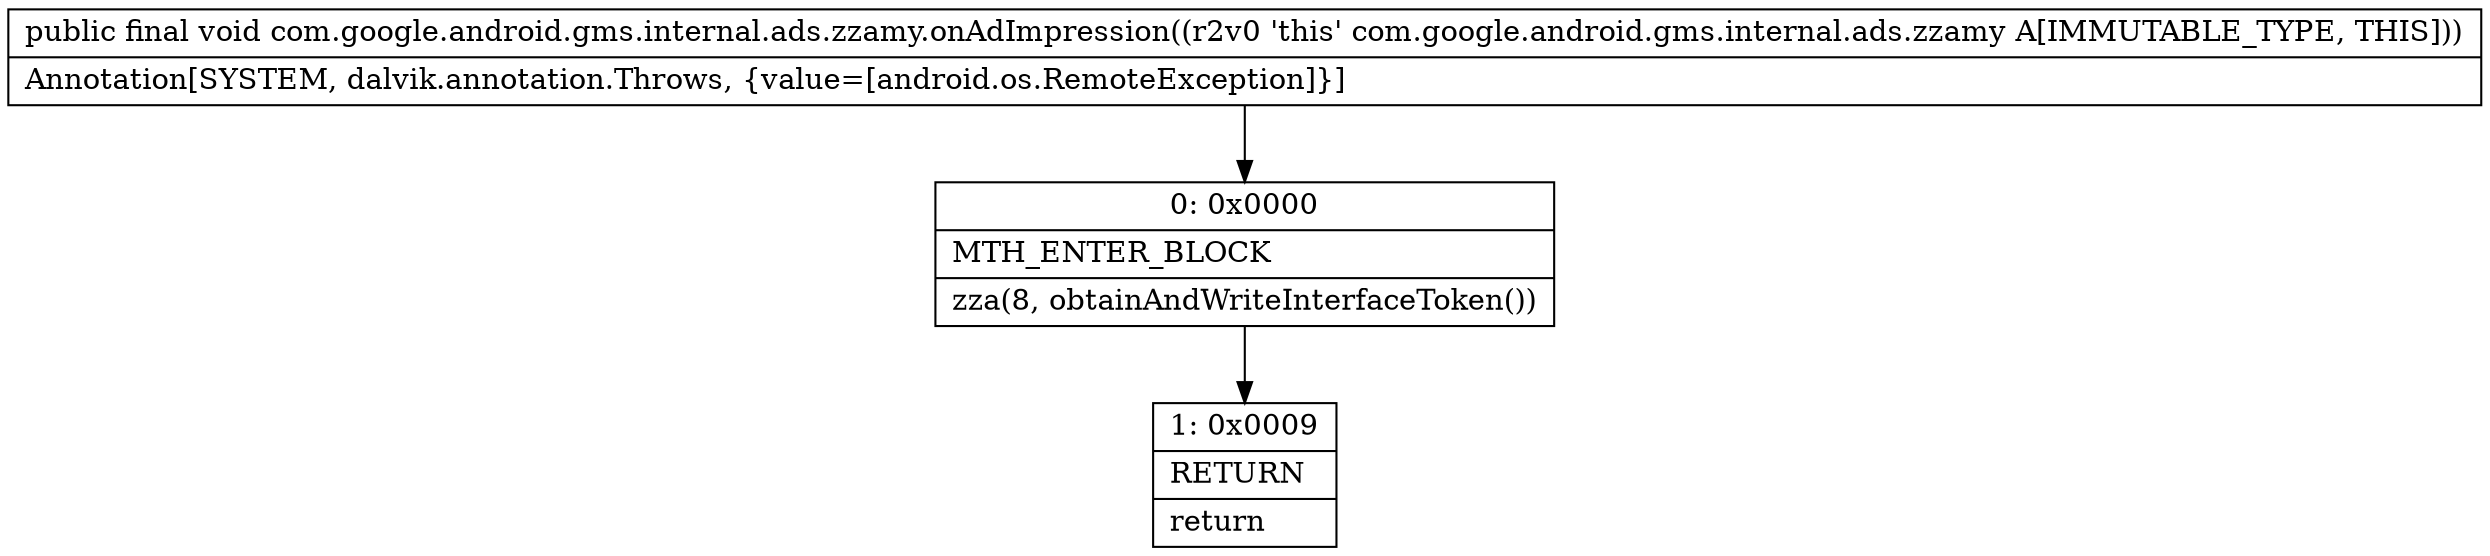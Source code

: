 digraph "CFG forcom.google.android.gms.internal.ads.zzamy.onAdImpression()V" {
Node_0 [shape=record,label="{0\:\ 0x0000|MTH_ENTER_BLOCK\l|zza(8, obtainAndWriteInterfaceToken())\l}"];
Node_1 [shape=record,label="{1\:\ 0x0009|RETURN\l|return\l}"];
MethodNode[shape=record,label="{public final void com.google.android.gms.internal.ads.zzamy.onAdImpression((r2v0 'this' com.google.android.gms.internal.ads.zzamy A[IMMUTABLE_TYPE, THIS]))  | Annotation[SYSTEM, dalvik.annotation.Throws, \{value=[android.os.RemoteException]\}]\l}"];
MethodNode -> Node_0;
Node_0 -> Node_1;
}


